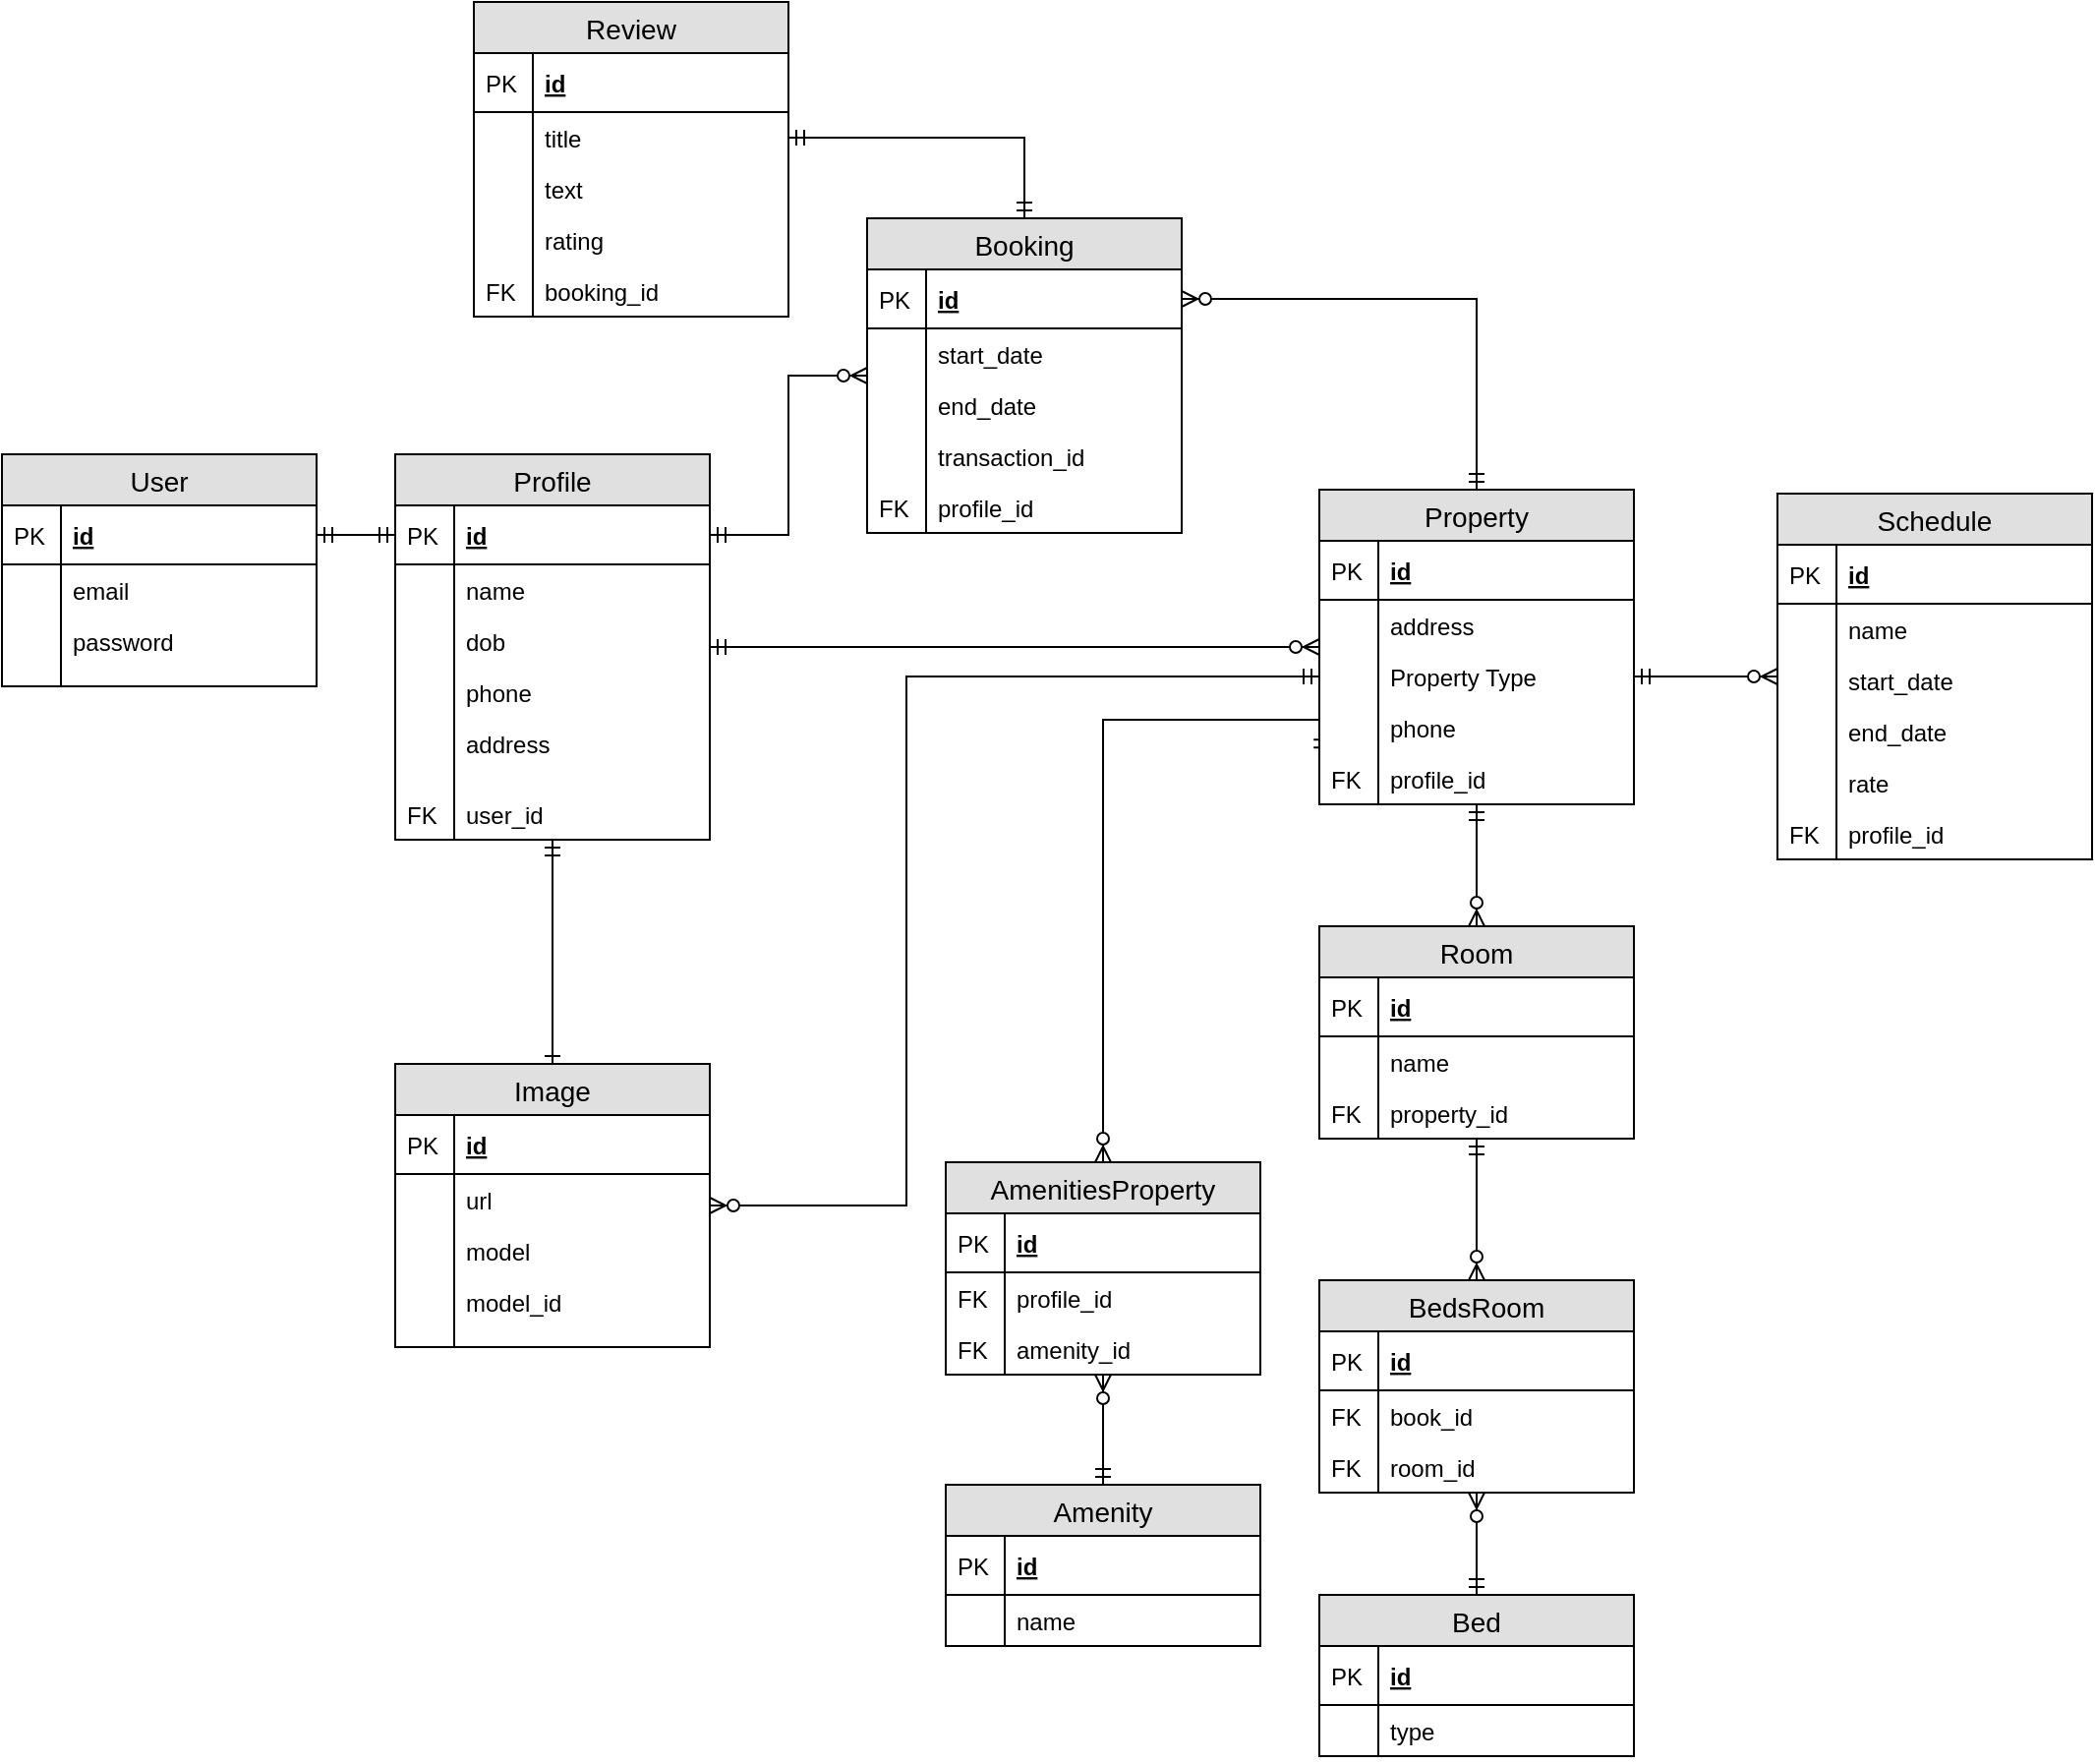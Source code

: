 <mxfile version="12.6.5" type="github">
  <diagram id="C5RBs43oDa-KdzZeNtuy" name="Page-1">
    <mxGraphModel dx="801" dy="483" grid="1" gridSize="10" guides="1" tooltips="1" connect="1" arrows="1" fold="1" page="1" pageScale="1" pageWidth="827" pageHeight="1169" math="0" shadow="0">
      <root>
        <mxCell id="WIyWlLk6GJQsqaUBKTNV-0"/>
        <mxCell id="WIyWlLk6GJQsqaUBKTNV-1" parent="WIyWlLk6GJQsqaUBKTNV-0"/>
        <mxCell id="jiIdjgE5yJWBijh_GqS3-66" style="edgeStyle=orthogonalEdgeStyle;rounded=0;orthogonalLoop=1;jettySize=auto;html=1;entryX=0;entryY=0.5;entryDx=0;entryDy=0;exitX=1;exitY=0.5;exitDx=0;exitDy=0;endArrow=ERmandOne;endFill=0;startArrow=ERmandOne;startFill=0;" parent="WIyWlLk6GJQsqaUBKTNV-1" source="jiIdjgE5yJWBijh_GqS3-6" target="jiIdjgE5yJWBijh_GqS3-17" edge="1">
          <mxGeometry relative="1" as="geometry">
            <mxPoint x="390" y="320" as="targetPoint"/>
          </mxGeometry>
        </mxCell>
        <mxCell id="jiIdjgE5yJWBijh_GqS3-5" value="User" style="swimlane;fontStyle=0;childLayout=stackLayout;horizontal=1;startSize=26;fillColor=#e0e0e0;horizontalStack=0;resizeParent=1;resizeParentMax=0;resizeLast=0;collapsible=1;marginBottom=0;swimlaneFillColor=#ffffff;align=center;fontSize=14;" parent="WIyWlLk6GJQsqaUBKTNV-1" vertex="1">
          <mxGeometry x="150" y="250" width="160" height="118" as="geometry"/>
        </mxCell>
        <mxCell id="jiIdjgE5yJWBijh_GqS3-6" value="id" style="shape=partialRectangle;top=0;left=0;right=0;bottom=1;align=left;verticalAlign=middle;fillColor=none;spacingLeft=34;spacingRight=4;overflow=hidden;rotatable=0;points=[[0,0.5],[1,0.5]];portConstraint=eastwest;dropTarget=0;fontStyle=5;fontSize=12;" parent="jiIdjgE5yJWBijh_GqS3-5" vertex="1">
          <mxGeometry y="26" width="160" height="30" as="geometry"/>
        </mxCell>
        <mxCell id="jiIdjgE5yJWBijh_GqS3-7" value="PK" style="shape=partialRectangle;top=0;left=0;bottom=0;fillColor=none;align=left;verticalAlign=middle;spacingLeft=4;spacingRight=4;overflow=hidden;rotatable=0;points=[];portConstraint=eastwest;part=1;fontSize=12;" parent="jiIdjgE5yJWBijh_GqS3-6" vertex="1" connectable="0">
          <mxGeometry width="30" height="30" as="geometry"/>
        </mxCell>
        <mxCell id="jiIdjgE5yJWBijh_GqS3-8" value="email" style="shape=partialRectangle;top=0;left=0;right=0;bottom=0;align=left;verticalAlign=top;fillColor=none;spacingLeft=34;spacingRight=4;overflow=hidden;rotatable=0;points=[[0,0.5],[1,0.5]];portConstraint=eastwest;dropTarget=0;fontSize=12;" parent="jiIdjgE5yJWBijh_GqS3-5" vertex="1">
          <mxGeometry y="56" width="160" height="26" as="geometry"/>
        </mxCell>
        <mxCell id="jiIdjgE5yJWBijh_GqS3-9" value="" style="shape=partialRectangle;top=0;left=0;bottom=0;fillColor=none;align=left;verticalAlign=top;spacingLeft=4;spacingRight=4;overflow=hidden;rotatable=0;points=[];portConstraint=eastwest;part=1;fontSize=12;" parent="jiIdjgE5yJWBijh_GqS3-8" vertex="1" connectable="0">
          <mxGeometry width="30" height="26" as="geometry"/>
        </mxCell>
        <mxCell id="jiIdjgE5yJWBijh_GqS3-10" value="password" style="shape=partialRectangle;top=0;left=0;right=0;bottom=0;align=left;verticalAlign=top;fillColor=none;spacingLeft=34;spacingRight=4;overflow=hidden;rotatable=0;points=[[0,0.5],[1,0.5]];portConstraint=eastwest;dropTarget=0;fontSize=12;" parent="jiIdjgE5yJWBijh_GqS3-5" vertex="1">
          <mxGeometry y="82" width="160" height="26" as="geometry"/>
        </mxCell>
        <mxCell id="jiIdjgE5yJWBijh_GqS3-11" value="" style="shape=partialRectangle;top=0;left=0;bottom=0;fillColor=none;align=left;verticalAlign=top;spacingLeft=4;spacingRight=4;overflow=hidden;rotatable=0;points=[];portConstraint=eastwest;part=1;fontSize=12;" parent="jiIdjgE5yJWBijh_GqS3-10" vertex="1" connectable="0">
          <mxGeometry width="30" height="26" as="geometry"/>
        </mxCell>
        <mxCell id="jiIdjgE5yJWBijh_GqS3-14" value="" style="shape=partialRectangle;top=0;left=0;right=0;bottom=0;align=left;verticalAlign=top;fillColor=none;spacingLeft=34;spacingRight=4;overflow=hidden;rotatable=0;points=[[0,0.5],[1,0.5]];portConstraint=eastwest;dropTarget=0;fontSize=12;" parent="jiIdjgE5yJWBijh_GqS3-5" vertex="1">
          <mxGeometry y="108" width="160" height="10" as="geometry"/>
        </mxCell>
        <mxCell id="jiIdjgE5yJWBijh_GqS3-15" value="" style="shape=partialRectangle;top=0;left=0;bottom=0;fillColor=none;align=left;verticalAlign=top;spacingLeft=4;spacingRight=4;overflow=hidden;rotatable=0;points=[];portConstraint=eastwest;part=1;fontSize=12;" parent="jiIdjgE5yJWBijh_GqS3-14" vertex="1" connectable="0">
          <mxGeometry width="30" height="10" as="geometry"/>
        </mxCell>
        <mxCell id="e-rCDU7-2tgsD-Hm22mC-21" value="" style="edgeStyle=orthogonalEdgeStyle;rounded=0;orthogonalLoop=1;jettySize=auto;html=1;startArrow=ERmandOne;startFill=0;endArrow=ERzeroToMany;endFill=1;" edge="1" parent="WIyWlLk6GJQsqaUBKTNV-1" source="jiIdjgE5yJWBijh_GqS3-16" target="e-rCDU7-2tgsD-Hm22mC-4">
          <mxGeometry relative="1" as="geometry"/>
        </mxCell>
        <mxCell id="e-rCDU7-2tgsD-Hm22mC-130" style="edgeStyle=orthogonalEdgeStyle;rounded=0;orthogonalLoop=1;jettySize=auto;html=1;entryX=0.5;entryY=0;entryDx=0;entryDy=0;startArrow=ERmandOne;startFill=0;endArrow=ERone;endFill=0;" edge="1" parent="WIyWlLk6GJQsqaUBKTNV-1" source="jiIdjgE5yJWBijh_GqS3-16" target="e-rCDU7-2tgsD-Hm22mC-116">
          <mxGeometry relative="1" as="geometry"/>
        </mxCell>
        <mxCell id="jiIdjgE5yJWBijh_GqS3-16" value="Profile" style="swimlane;fontStyle=0;childLayout=stackLayout;horizontal=1;startSize=26;fillColor=#e0e0e0;horizontalStack=0;resizeParent=1;resizeParentMax=0;resizeLast=0;collapsible=1;marginBottom=0;swimlaneFillColor=#ffffff;align=center;fontSize=14;" parent="WIyWlLk6GJQsqaUBKTNV-1" vertex="1">
          <mxGeometry x="350" y="250" width="160" height="196" as="geometry"/>
        </mxCell>
        <mxCell id="jiIdjgE5yJWBijh_GqS3-17" value="id" style="shape=partialRectangle;top=0;left=0;right=0;bottom=1;align=left;verticalAlign=middle;fillColor=none;spacingLeft=34;spacingRight=4;overflow=hidden;rotatable=0;points=[[0,0.5],[1,0.5]];portConstraint=eastwest;dropTarget=0;fontStyle=5;fontSize=12;" parent="jiIdjgE5yJWBijh_GqS3-16" vertex="1">
          <mxGeometry y="26" width="160" height="30" as="geometry"/>
        </mxCell>
        <mxCell id="jiIdjgE5yJWBijh_GqS3-18" value="PK" style="shape=partialRectangle;top=0;left=0;bottom=0;fillColor=none;align=left;verticalAlign=middle;spacingLeft=4;spacingRight=4;overflow=hidden;rotatable=0;points=[];portConstraint=eastwest;part=1;fontSize=12;" parent="jiIdjgE5yJWBijh_GqS3-17" vertex="1" connectable="0">
          <mxGeometry width="30" height="30" as="geometry"/>
        </mxCell>
        <mxCell id="jiIdjgE5yJWBijh_GqS3-19" value="name" style="shape=partialRectangle;top=0;left=0;right=0;bottom=0;align=left;verticalAlign=top;fillColor=none;spacingLeft=34;spacingRight=4;overflow=hidden;rotatable=0;points=[[0,0.5],[1,0.5]];portConstraint=eastwest;dropTarget=0;fontSize=12;" parent="jiIdjgE5yJWBijh_GqS3-16" vertex="1">
          <mxGeometry y="56" width="160" height="26" as="geometry"/>
        </mxCell>
        <mxCell id="jiIdjgE5yJWBijh_GqS3-20" value="" style="shape=partialRectangle;top=0;left=0;bottom=0;fillColor=none;align=left;verticalAlign=top;spacingLeft=4;spacingRight=4;overflow=hidden;rotatable=0;points=[];portConstraint=eastwest;part=1;fontSize=12;" parent="jiIdjgE5yJWBijh_GqS3-19" vertex="1" connectable="0">
          <mxGeometry width="30" height="26" as="geometry"/>
        </mxCell>
        <mxCell id="jiIdjgE5yJWBijh_GqS3-21" value="dob" style="shape=partialRectangle;top=0;left=0;right=0;bottom=0;align=left;verticalAlign=top;fillColor=none;spacingLeft=34;spacingRight=4;overflow=hidden;rotatable=0;points=[[0,0.5],[1,0.5]];portConstraint=eastwest;dropTarget=0;fontSize=12;" parent="jiIdjgE5yJWBijh_GqS3-16" vertex="1">
          <mxGeometry y="82" width="160" height="26" as="geometry"/>
        </mxCell>
        <mxCell id="jiIdjgE5yJWBijh_GqS3-22" value="" style="shape=partialRectangle;top=0;left=0;bottom=0;fillColor=none;align=left;verticalAlign=top;spacingLeft=4;spacingRight=4;overflow=hidden;rotatable=0;points=[];portConstraint=eastwest;part=1;fontSize=12;" parent="jiIdjgE5yJWBijh_GqS3-21" vertex="1" connectable="0">
          <mxGeometry width="30" height="26" as="geometry"/>
        </mxCell>
        <mxCell id="jiIdjgE5yJWBijh_GqS3-23" value="phone" style="shape=partialRectangle;top=0;left=0;right=0;bottom=0;align=left;verticalAlign=top;fillColor=none;spacingLeft=34;spacingRight=4;overflow=hidden;rotatable=0;points=[[0,0.5],[1,0.5]];portConstraint=eastwest;dropTarget=0;fontSize=12;" parent="jiIdjgE5yJWBijh_GqS3-16" vertex="1">
          <mxGeometry y="108" width="160" height="26" as="geometry"/>
        </mxCell>
        <mxCell id="jiIdjgE5yJWBijh_GqS3-24" value="" style="shape=partialRectangle;top=0;left=0;bottom=0;fillColor=none;align=left;verticalAlign=top;spacingLeft=4;spacingRight=4;overflow=hidden;rotatable=0;points=[];portConstraint=eastwest;part=1;fontSize=12;" parent="jiIdjgE5yJWBijh_GqS3-23" vertex="1" connectable="0">
          <mxGeometry width="30" height="26" as="geometry"/>
        </mxCell>
        <mxCell id="jiIdjgE5yJWBijh_GqS3-38" value="address" style="shape=partialRectangle;top=0;left=0;right=0;bottom=0;align=left;verticalAlign=top;fillColor=none;spacingLeft=34;spacingRight=4;overflow=hidden;rotatable=0;points=[[0,0.5],[1,0.5]];portConstraint=eastwest;dropTarget=0;fontSize=12;" parent="jiIdjgE5yJWBijh_GqS3-16" vertex="1">
          <mxGeometry y="134" width="160" height="26" as="geometry"/>
        </mxCell>
        <mxCell id="jiIdjgE5yJWBijh_GqS3-39" value="" style="shape=partialRectangle;top=0;left=0;bottom=0;fillColor=none;align=left;verticalAlign=top;spacingLeft=4;spacingRight=4;overflow=hidden;rotatable=0;points=[];portConstraint=eastwest;part=1;fontSize=12;" parent="jiIdjgE5yJWBijh_GqS3-38" vertex="1" connectable="0">
          <mxGeometry width="30" height="26" as="geometry"/>
        </mxCell>
        <mxCell id="jiIdjgE5yJWBijh_GqS3-25" value="" style="shape=partialRectangle;top=0;left=0;right=0;bottom=0;align=left;verticalAlign=top;fillColor=none;spacingLeft=34;spacingRight=4;overflow=hidden;rotatable=0;points=[[0,0.5],[1,0.5]];portConstraint=eastwest;dropTarget=0;fontSize=12;" parent="jiIdjgE5yJWBijh_GqS3-16" vertex="1">
          <mxGeometry y="160" width="160" height="10" as="geometry"/>
        </mxCell>
        <mxCell id="jiIdjgE5yJWBijh_GqS3-26" value="" style="shape=partialRectangle;top=0;left=0;bottom=0;fillColor=none;align=left;verticalAlign=top;spacingLeft=4;spacingRight=4;overflow=hidden;rotatable=0;points=[];portConstraint=eastwest;part=1;fontSize=12;" parent="jiIdjgE5yJWBijh_GqS3-25" vertex="1" connectable="0">
          <mxGeometry width="30" height="10" as="geometry"/>
        </mxCell>
        <mxCell id="e-rCDU7-2tgsD-Hm22mC-0" value="user_id" style="shape=partialRectangle;top=0;left=0;right=0;bottom=0;align=left;verticalAlign=top;fillColor=none;spacingLeft=34;spacingRight=4;overflow=hidden;rotatable=0;points=[[0,0.5],[1,0.5]];portConstraint=eastwest;dropTarget=0;fontSize=12;" vertex="1" parent="jiIdjgE5yJWBijh_GqS3-16">
          <mxGeometry y="170" width="160" height="26" as="geometry"/>
        </mxCell>
        <mxCell id="e-rCDU7-2tgsD-Hm22mC-1" value="FK" style="shape=partialRectangle;top=0;left=0;bottom=0;fillColor=none;align=left;verticalAlign=top;spacingLeft=4;spacingRight=4;overflow=hidden;rotatable=0;points=[];portConstraint=eastwest;part=1;fontSize=12;" vertex="1" connectable="0" parent="e-rCDU7-2tgsD-Hm22mC-0">
          <mxGeometry width="30" height="26" as="geometry"/>
        </mxCell>
        <mxCell id="e-rCDU7-2tgsD-Hm22mC-87" style="edgeStyle=orthogonalEdgeStyle;rounded=0;orthogonalLoop=1;jettySize=auto;html=1;entryX=1;entryY=0.5;entryDx=0;entryDy=0;startArrow=ERzeroToMany;startFill=1;endArrow=ERmandOne;endFill=0;" edge="1" parent="WIyWlLk6GJQsqaUBKTNV-1" source="e-rCDU7-2tgsD-Hm22mC-70" target="e-rCDU7-2tgsD-Hm22mC-9">
          <mxGeometry relative="1" as="geometry"/>
        </mxCell>
        <mxCell id="e-rCDU7-2tgsD-Hm22mC-70" value="Schedule" style="swimlane;fontStyle=0;childLayout=stackLayout;horizontal=1;startSize=26;fillColor=#e0e0e0;horizontalStack=0;resizeParent=1;resizeParentMax=0;resizeLast=0;collapsible=1;marginBottom=0;swimlaneFillColor=#ffffff;align=center;fontSize=14;" vertex="1" parent="WIyWlLk6GJQsqaUBKTNV-1">
          <mxGeometry x="1053" y="270" width="160" height="186" as="geometry"/>
        </mxCell>
        <mxCell id="e-rCDU7-2tgsD-Hm22mC-71" value="id" style="shape=partialRectangle;top=0;left=0;right=0;bottom=1;align=left;verticalAlign=middle;fillColor=none;spacingLeft=34;spacingRight=4;overflow=hidden;rotatable=0;points=[[0,0.5],[1,0.5]];portConstraint=eastwest;dropTarget=0;fontStyle=5;fontSize=12;" vertex="1" parent="e-rCDU7-2tgsD-Hm22mC-70">
          <mxGeometry y="26" width="160" height="30" as="geometry"/>
        </mxCell>
        <mxCell id="e-rCDU7-2tgsD-Hm22mC-72" value="PK" style="shape=partialRectangle;top=0;left=0;bottom=0;fillColor=none;align=left;verticalAlign=middle;spacingLeft=4;spacingRight=4;overflow=hidden;rotatable=0;points=[];portConstraint=eastwest;part=1;fontSize=12;" vertex="1" connectable="0" parent="e-rCDU7-2tgsD-Hm22mC-71">
          <mxGeometry width="30" height="30" as="geometry"/>
        </mxCell>
        <mxCell id="e-rCDU7-2tgsD-Hm22mC-73" value="name" style="shape=partialRectangle;top=0;left=0;right=0;bottom=0;align=left;verticalAlign=top;fillColor=none;spacingLeft=34;spacingRight=4;overflow=hidden;rotatable=0;points=[[0,0.5],[1,0.5]];portConstraint=eastwest;dropTarget=0;fontSize=12;" vertex="1" parent="e-rCDU7-2tgsD-Hm22mC-70">
          <mxGeometry y="56" width="160" height="26" as="geometry"/>
        </mxCell>
        <mxCell id="e-rCDU7-2tgsD-Hm22mC-74" value="" style="shape=partialRectangle;top=0;left=0;bottom=0;fillColor=none;align=left;verticalAlign=top;spacingLeft=4;spacingRight=4;overflow=hidden;rotatable=0;points=[];portConstraint=eastwest;part=1;fontSize=12;" vertex="1" connectable="0" parent="e-rCDU7-2tgsD-Hm22mC-73">
          <mxGeometry width="30" height="26" as="geometry"/>
        </mxCell>
        <mxCell id="e-rCDU7-2tgsD-Hm22mC-75" value="start_date" style="shape=partialRectangle;top=0;left=0;right=0;bottom=0;align=left;verticalAlign=top;fillColor=none;spacingLeft=34;spacingRight=4;overflow=hidden;rotatable=0;points=[[0,0.5],[1,0.5]];portConstraint=eastwest;dropTarget=0;fontSize=12;" vertex="1" parent="e-rCDU7-2tgsD-Hm22mC-70">
          <mxGeometry y="82" width="160" height="26" as="geometry"/>
        </mxCell>
        <mxCell id="e-rCDU7-2tgsD-Hm22mC-76" value="" style="shape=partialRectangle;top=0;left=0;bottom=0;fillColor=none;align=left;verticalAlign=top;spacingLeft=4;spacingRight=4;overflow=hidden;rotatable=0;points=[];portConstraint=eastwest;part=1;fontSize=12;" vertex="1" connectable="0" parent="e-rCDU7-2tgsD-Hm22mC-75">
          <mxGeometry width="30" height="26" as="geometry"/>
        </mxCell>
        <mxCell id="e-rCDU7-2tgsD-Hm22mC-77" value="end_date" style="shape=partialRectangle;top=0;left=0;right=0;bottom=0;align=left;verticalAlign=top;fillColor=none;spacingLeft=34;spacingRight=4;overflow=hidden;rotatable=0;points=[[0,0.5],[1,0.5]];portConstraint=eastwest;dropTarget=0;fontSize=12;" vertex="1" parent="e-rCDU7-2tgsD-Hm22mC-70">
          <mxGeometry y="108" width="160" height="26" as="geometry"/>
        </mxCell>
        <mxCell id="e-rCDU7-2tgsD-Hm22mC-78" value="" style="shape=partialRectangle;top=0;left=0;bottom=0;fillColor=none;align=left;verticalAlign=top;spacingLeft=4;spacingRight=4;overflow=hidden;rotatable=0;points=[];portConstraint=eastwest;part=1;fontSize=12;" vertex="1" connectable="0" parent="e-rCDU7-2tgsD-Hm22mC-77">
          <mxGeometry width="30" height="26" as="geometry"/>
        </mxCell>
        <mxCell id="e-rCDU7-2tgsD-Hm22mC-79" value="rate" style="shape=partialRectangle;top=0;left=0;right=0;bottom=0;align=left;verticalAlign=top;fillColor=none;spacingLeft=34;spacingRight=4;overflow=hidden;rotatable=0;points=[[0,0.5],[1,0.5]];portConstraint=eastwest;dropTarget=0;fontSize=12;" vertex="1" parent="e-rCDU7-2tgsD-Hm22mC-70">
          <mxGeometry y="134" width="160" height="26" as="geometry"/>
        </mxCell>
        <mxCell id="e-rCDU7-2tgsD-Hm22mC-80" value="" style="shape=partialRectangle;top=0;left=0;bottom=0;fillColor=none;align=left;verticalAlign=top;spacingLeft=4;spacingRight=4;overflow=hidden;rotatable=0;points=[];portConstraint=eastwest;part=1;fontSize=12;" vertex="1" connectable="0" parent="e-rCDU7-2tgsD-Hm22mC-79">
          <mxGeometry width="30" height="26" as="geometry"/>
        </mxCell>
        <mxCell id="e-rCDU7-2tgsD-Hm22mC-83" value="profile_id" style="shape=partialRectangle;top=0;left=0;right=0;bottom=0;align=left;verticalAlign=top;fillColor=none;spacingLeft=34;spacingRight=4;overflow=hidden;rotatable=0;points=[[0,0.5],[1,0.5]];portConstraint=eastwest;dropTarget=0;fontSize=12;" vertex="1" parent="e-rCDU7-2tgsD-Hm22mC-70">
          <mxGeometry y="160" width="160" height="26" as="geometry"/>
        </mxCell>
        <mxCell id="e-rCDU7-2tgsD-Hm22mC-84" value="FK" style="shape=partialRectangle;top=0;left=0;bottom=0;fillColor=none;align=left;verticalAlign=top;spacingLeft=4;spacingRight=4;overflow=hidden;rotatable=0;points=[];portConstraint=eastwest;part=1;fontSize=12;" vertex="1" connectable="0" parent="e-rCDU7-2tgsD-Hm22mC-83">
          <mxGeometry width="30" height="26" as="geometry"/>
        </mxCell>
        <mxCell id="e-rCDU7-2tgsD-Hm22mC-65" value="" style="edgeStyle=orthogonalEdgeStyle;rounded=0;orthogonalLoop=1;jettySize=auto;html=1;startArrow=ERzeroToMany;startFill=1;endArrow=ERmandOne;endFill=0;" edge="1" parent="WIyWlLk6GJQsqaUBKTNV-1" source="e-rCDU7-2tgsD-Hm22mC-34" target="e-rCDU7-2tgsD-Hm22mC-50">
          <mxGeometry relative="1" as="geometry"/>
        </mxCell>
        <mxCell id="e-rCDU7-2tgsD-Hm22mC-86" style="edgeStyle=orthogonalEdgeStyle;rounded=0;orthogonalLoop=1;jettySize=auto;html=1;entryX=0.007;entryY=0.042;entryDx=0;entryDy=0;entryPerimeter=0;startArrow=ERzeroToMany;startFill=1;endArrow=ERmandOne;endFill=0;" edge="1" parent="WIyWlLk6GJQsqaUBKTNV-1" source="e-rCDU7-2tgsD-Hm22mC-34" target="e-rCDU7-2tgsD-Hm22mC-19">
          <mxGeometry relative="1" as="geometry">
            <Array as="points">
              <mxPoint x="710" y="385"/>
              <mxPoint x="821" y="385"/>
            </Array>
          </mxGeometry>
        </mxCell>
        <mxCell id="e-rCDU7-2tgsD-Hm22mC-34" value="AmenitiesProperty" style="swimlane;fontStyle=0;childLayout=stackLayout;horizontal=1;startSize=26;fillColor=#e0e0e0;horizontalStack=0;resizeParent=1;resizeParentMax=0;resizeLast=0;collapsible=1;marginBottom=0;swimlaneFillColor=#ffffff;align=center;fontSize=14;" vertex="1" parent="WIyWlLk6GJQsqaUBKTNV-1">
          <mxGeometry x="630" y="610" width="160" height="108" as="geometry"/>
        </mxCell>
        <mxCell id="e-rCDU7-2tgsD-Hm22mC-35" value="id" style="shape=partialRectangle;top=0;left=0;right=0;bottom=1;align=left;verticalAlign=middle;fillColor=none;spacingLeft=34;spacingRight=4;overflow=hidden;rotatable=0;points=[[0,0.5],[1,0.5]];portConstraint=eastwest;dropTarget=0;fontStyle=5;fontSize=12;" vertex="1" parent="e-rCDU7-2tgsD-Hm22mC-34">
          <mxGeometry y="26" width="160" height="30" as="geometry"/>
        </mxCell>
        <mxCell id="e-rCDU7-2tgsD-Hm22mC-36" value="PK" style="shape=partialRectangle;top=0;left=0;bottom=0;fillColor=none;align=left;verticalAlign=middle;spacingLeft=4;spacingRight=4;overflow=hidden;rotatable=0;points=[];portConstraint=eastwest;part=1;fontSize=12;" vertex="1" connectable="0" parent="e-rCDU7-2tgsD-Hm22mC-35">
          <mxGeometry width="30" height="30" as="geometry"/>
        </mxCell>
        <mxCell id="e-rCDU7-2tgsD-Hm22mC-47" value="profile_id" style="shape=partialRectangle;top=0;left=0;right=0;bottom=0;align=left;verticalAlign=top;fillColor=none;spacingLeft=34;spacingRight=4;overflow=hidden;rotatable=0;points=[[0,0.5],[1,0.5]];portConstraint=eastwest;dropTarget=0;fontSize=12;" vertex="1" parent="e-rCDU7-2tgsD-Hm22mC-34">
          <mxGeometry y="56" width="160" height="26" as="geometry"/>
        </mxCell>
        <mxCell id="e-rCDU7-2tgsD-Hm22mC-48" value="FK" style="shape=partialRectangle;top=0;left=0;bottom=0;fillColor=none;align=left;verticalAlign=top;spacingLeft=4;spacingRight=4;overflow=hidden;rotatable=0;points=[];portConstraint=eastwest;part=1;fontSize=12;" vertex="1" connectable="0" parent="e-rCDU7-2tgsD-Hm22mC-47">
          <mxGeometry width="30" height="26" as="geometry"/>
        </mxCell>
        <mxCell id="e-rCDU7-2tgsD-Hm22mC-66" value="amenity_id" style="shape=partialRectangle;top=0;left=0;right=0;bottom=0;align=left;verticalAlign=top;fillColor=none;spacingLeft=34;spacingRight=4;overflow=hidden;rotatable=0;points=[[0,0.5],[1,0.5]];portConstraint=eastwest;dropTarget=0;fontSize=12;" vertex="1" parent="e-rCDU7-2tgsD-Hm22mC-34">
          <mxGeometry y="82" width="160" height="26" as="geometry"/>
        </mxCell>
        <mxCell id="e-rCDU7-2tgsD-Hm22mC-67" value="FK" style="shape=partialRectangle;top=0;left=0;bottom=0;fillColor=none;align=left;verticalAlign=top;spacingLeft=4;spacingRight=4;overflow=hidden;rotatable=0;points=[];portConstraint=eastwest;part=1;fontSize=12;" vertex="1" connectable="0" parent="e-rCDU7-2tgsD-Hm22mC-66">
          <mxGeometry width="30" height="26" as="geometry"/>
        </mxCell>
        <mxCell id="e-rCDU7-2tgsD-Hm22mC-50" value="Amenity" style="swimlane;fontStyle=0;childLayout=stackLayout;horizontal=1;startSize=26;fillColor=#e0e0e0;horizontalStack=0;resizeParent=1;resizeParentMax=0;resizeLast=0;collapsible=1;marginBottom=0;swimlaneFillColor=#ffffff;align=center;fontSize=14;" vertex="1" parent="WIyWlLk6GJQsqaUBKTNV-1">
          <mxGeometry x="630" y="774" width="160" height="82" as="geometry"/>
        </mxCell>
        <mxCell id="e-rCDU7-2tgsD-Hm22mC-51" value="id" style="shape=partialRectangle;top=0;left=0;right=0;bottom=1;align=left;verticalAlign=middle;fillColor=none;spacingLeft=34;spacingRight=4;overflow=hidden;rotatable=0;points=[[0,0.5],[1,0.5]];portConstraint=eastwest;dropTarget=0;fontStyle=5;fontSize=12;" vertex="1" parent="e-rCDU7-2tgsD-Hm22mC-50">
          <mxGeometry y="26" width="160" height="30" as="geometry"/>
        </mxCell>
        <mxCell id="e-rCDU7-2tgsD-Hm22mC-52" value="PK" style="shape=partialRectangle;top=0;left=0;bottom=0;fillColor=none;align=left;verticalAlign=middle;spacingLeft=4;spacingRight=4;overflow=hidden;rotatable=0;points=[];portConstraint=eastwest;part=1;fontSize=12;" vertex="1" connectable="0" parent="e-rCDU7-2tgsD-Hm22mC-51">
          <mxGeometry width="30" height="30" as="geometry"/>
        </mxCell>
        <mxCell id="e-rCDU7-2tgsD-Hm22mC-53" value="name" style="shape=partialRectangle;top=0;left=0;right=0;bottom=0;align=left;verticalAlign=top;fillColor=none;spacingLeft=34;spacingRight=4;overflow=hidden;rotatable=0;points=[[0,0.5],[1,0.5]];portConstraint=eastwest;dropTarget=0;fontSize=12;" vertex="1" parent="e-rCDU7-2tgsD-Hm22mC-50">
          <mxGeometry y="56" width="160" height="26" as="geometry"/>
        </mxCell>
        <mxCell id="e-rCDU7-2tgsD-Hm22mC-54" value="" style="shape=partialRectangle;top=0;left=0;bottom=0;fillColor=none;align=left;verticalAlign=top;spacingLeft=4;spacingRight=4;overflow=hidden;rotatable=0;points=[];portConstraint=eastwest;part=1;fontSize=12;" vertex="1" connectable="0" parent="e-rCDU7-2tgsD-Hm22mC-53">
          <mxGeometry width="30" height="26" as="geometry"/>
        </mxCell>
        <mxCell id="e-rCDU7-2tgsD-Hm22mC-33" value="" style="edgeStyle=orthogonalEdgeStyle;rounded=0;orthogonalLoop=1;jettySize=auto;html=1;startArrow=ERmandOne;startFill=0;endArrow=ERzeroToMany;endFill=1;" edge="1" parent="WIyWlLk6GJQsqaUBKTNV-1" source="e-rCDU7-2tgsD-Hm22mC-4" target="e-rCDU7-2tgsD-Hm22mC-22">
          <mxGeometry relative="1" as="geometry"/>
        </mxCell>
        <mxCell id="e-rCDU7-2tgsD-Hm22mC-4" value="Property" style="swimlane;fontStyle=0;childLayout=stackLayout;horizontal=1;startSize=26;fillColor=#e0e0e0;horizontalStack=0;resizeParent=1;resizeParentMax=0;resizeLast=0;collapsible=1;marginBottom=0;swimlaneFillColor=#ffffff;align=center;fontSize=14;" vertex="1" parent="WIyWlLk6GJQsqaUBKTNV-1">
          <mxGeometry x="820" y="268" width="160" height="160" as="geometry"/>
        </mxCell>
        <mxCell id="e-rCDU7-2tgsD-Hm22mC-5" value="id" style="shape=partialRectangle;top=0;left=0;right=0;bottom=1;align=left;verticalAlign=middle;fillColor=none;spacingLeft=34;spacingRight=4;overflow=hidden;rotatable=0;points=[[0,0.5],[1,0.5]];portConstraint=eastwest;dropTarget=0;fontStyle=5;fontSize=12;" vertex="1" parent="e-rCDU7-2tgsD-Hm22mC-4">
          <mxGeometry y="26" width="160" height="30" as="geometry"/>
        </mxCell>
        <mxCell id="e-rCDU7-2tgsD-Hm22mC-6" value="PK" style="shape=partialRectangle;top=0;left=0;bottom=0;fillColor=none;align=left;verticalAlign=middle;spacingLeft=4;spacingRight=4;overflow=hidden;rotatable=0;points=[];portConstraint=eastwest;part=1;fontSize=12;" vertex="1" connectable="0" parent="e-rCDU7-2tgsD-Hm22mC-5">
          <mxGeometry width="30" height="30" as="geometry"/>
        </mxCell>
        <mxCell id="e-rCDU7-2tgsD-Hm22mC-7" value="address" style="shape=partialRectangle;top=0;left=0;right=0;bottom=0;align=left;verticalAlign=top;fillColor=none;spacingLeft=34;spacingRight=4;overflow=hidden;rotatable=0;points=[[0,0.5],[1,0.5]];portConstraint=eastwest;dropTarget=0;fontSize=12;" vertex="1" parent="e-rCDU7-2tgsD-Hm22mC-4">
          <mxGeometry y="56" width="160" height="26" as="geometry"/>
        </mxCell>
        <mxCell id="e-rCDU7-2tgsD-Hm22mC-8" value="" style="shape=partialRectangle;top=0;left=0;bottom=0;fillColor=none;align=left;verticalAlign=top;spacingLeft=4;spacingRight=4;overflow=hidden;rotatable=0;points=[];portConstraint=eastwest;part=1;fontSize=12;" vertex="1" connectable="0" parent="e-rCDU7-2tgsD-Hm22mC-7">
          <mxGeometry width="30" height="26" as="geometry"/>
        </mxCell>
        <mxCell id="e-rCDU7-2tgsD-Hm22mC-9" value="Property Type" style="shape=partialRectangle;top=0;left=0;right=0;bottom=0;align=left;verticalAlign=top;fillColor=none;spacingLeft=34;spacingRight=4;overflow=hidden;rotatable=0;points=[[0,0.5],[1,0.5]];portConstraint=eastwest;dropTarget=0;fontSize=12;" vertex="1" parent="e-rCDU7-2tgsD-Hm22mC-4">
          <mxGeometry y="82" width="160" height="26" as="geometry"/>
        </mxCell>
        <mxCell id="e-rCDU7-2tgsD-Hm22mC-10" value="" style="shape=partialRectangle;top=0;left=0;bottom=0;fillColor=none;align=left;verticalAlign=top;spacingLeft=4;spacingRight=4;overflow=hidden;rotatable=0;points=[];portConstraint=eastwest;part=1;fontSize=12;" vertex="1" connectable="0" parent="e-rCDU7-2tgsD-Hm22mC-9">
          <mxGeometry width="30" height="26" as="geometry"/>
        </mxCell>
        <mxCell id="e-rCDU7-2tgsD-Hm22mC-11" value="phone" style="shape=partialRectangle;top=0;left=0;right=0;bottom=0;align=left;verticalAlign=top;fillColor=none;spacingLeft=34;spacingRight=4;overflow=hidden;rotatable=0;points=[[0,0.5],[1,0.5]];portConstraint=eastwest;dropTarget=0;fontSize=12;" vertex="1" parent="e-rCDU7-2tgsD-Hm22mC-4">
          <mxGeometry y="108" width="160" height="26" as="geometry"/>
        </mxCell>
        <mxCell id="e-rCDU7-2tgsD-Hm22mC-12" value="" style="shape=partialRectangle;top=0;left=0;bottom=0;fillColor=none;align=left;verticalAlign=top;spacingLeft=4;spacingRight=4;overflow=hidden;rotatable=0;points=[];portConstraint=eastwest;part=1;fontSize=12;" vertex="1" connectable="0" parent="e-rCDU7-2tgsD-Hm22mC-11">
          <mxGeometry width="30" height="26" as="geometry"/>
        </mxCell>
        <mxCell id="e-rCDU7-2tgsD-Hm22mC-19" value="profile_id" style="shape=partialRectangle;top=0;left=0;right=0;bottom=0;align=left;verticalAlign=top;fillColor=none;spacingLeft=34;spacingRight=4;overflow=hidden;rotatable=0;points=[[0,0.5],[1,0.5]];portConstraint=eastwest;dropTarget=0;fontSize=12;" vertex="1" parent="e-rCDU7-2tgsD-Hm22mC-4">
          <mxGeometry y="134" width="160" height="26" as="geometry"/>
        </mxCell>
        <mxCell id="e-rCDU7-2tgsD-Hm22mC-20" value="FK" style="shape=partialRectangle;top=0;left=0;bottom=0;fillColor=none;align=left;verticalAlign=top;spacingLeft=4;spacingRight=4;overflow=hidden;rotatable=0;points=[];portConstraint=eastwest;part=1;fontSize=12;" vertex="1" connectable="0" parent="e-rCDU7-2tgsD-Hm22mC-19">
          <mxGeometry width="30" height="26" as="geometry"/>
        </mxCell>
        <mxCell id="e-rCDU7-2tgsD-Hm22mC-143" style="edgeStyle=orthogonalEdgeStyle;rounded=0;orthogonalLoop=1;jettySize=auto;html=1;entryX=0.5;entryY=0;entryDx=0;entryDy=0;startArrow=ERmandOne;startFill=0;endArrow=ERzeroToMany;endFill=1;" edge="1" parent="WIyWlLk6GJQsqaUBKTNV-1" source="e-rCDU7-2tgsD-Hm22mC-22" target="e-rCDU7-2tgsD-Hm22mC-131">
          <mxGeometry relative="1" as="geometry"/>
        </mxCell>
        <mxCell id="e-rCDU7-2tgsD-Hm22mC-22" value="Room" style="swimlane;fontStyle=0;childLayout=stackLayout;horizontal=1;startSize=26;fillColor=#e0e0e0;horizontalStack=0;resizeParent=1;resizeParentMax=0;resizeLast=0;collapsible=1;marginBottom=0;swimlaneFillColor=#ffffff;align=center;fontSize=14;" vertex="1" parent="WIyWlLk6GJQsqaUBKTNV-1">
          <mxGeometry x="820" y="490" width="160" height="108" as="geometry"/>
        </mxCell>
        <mxCell id="e-rCDU7-2tgsD-Hm22mC-23" value="id" style="shape=partialRectangle;top=0;left=0;right=0;bottom=1;align=left;verticalAlign=middle;fillColor=none;spacingLeft=34;spacingRight=4;overflow=hidden;rotatable=0;points=[[0,0.5],[1,0.5]];portConstraint=eastwest;dropTarget=0;fontStyle=5;fontSize=12;" vertex="1" parent="e-rCDU7-2tgsD-Hm22mC-22">
          <mxGeometry y="26" width="160" height="30" as="geometry"/>
        </mxCell>
        <mxCell id="e-rCDU7-2tgsD-Hm22mC-24" value="PK" style="shape=partialRectangle;top=0;left=0;bottom=0;fillColor=none;align=left;verticalAlign=middle;spacingLeft=4;spacingRight=4;overflow=hidden;rotatable=0;points=[];portConstraint=eastwest;part=1;fontSize=12;" vertex="1" connectable="0" parent="e-rCDU7-2tgsD-Hm22mC-23">
          <mxGeometry width="30" height="30" as="geometry"/>
        </mxCell>
        <mxCell id="e-rCDU7-2tgsD-Hm22mC-25" value="name" style="shape=partialRectangle;top=0;left=0;right=0;bottom=0;align=left;verticalAlign=top;fillColor=none;spacingLeft=34;spacingRight=4;overflow=hidden;rotatable=0;points=[[0,0.5],[1,0.5]];portConstraint=eastwest;dropTarget=0;fontSize=12;" vertex="1" parent="e-rCDU7-2tgsD-Hm22mC-22">
          <mxGeometry y="56" width="160" height="26" as="geometry"/>
        </mxCell>
        <mxCell id="e-rCDU7-2tgsD-Hm22mC-26" value="" style="shape=partialRectangle;top=0;left=0;bottom=0;fillColor=none;align=left;verticalAlign=top;spacingLeft=4;spacingRight=4;overflow=hidden;rotatable=0;points=[];portConstraint=eastwest;part=1;fontSize=12;" vertex="1" connectable="0" parent="e-rCDU7-2tgsD-Hm22mC-25">
          <mxGeometry width="30" height="26" as="geometry"/>
        </mxCell>
        <mxCell id="e-rCDU7-2tgsD-Hm22mC-31" value="property_id" style="shape=partialRectangle;top=0;left=0;right=0;bottom=0;align=left;verticalAlign=top;fillColor=none;spacingLeft=34;spacingRight=4;overflow=hidden;rotatable=0;points=[[0,0.5],[1,0.5]];portConstraint=eastwest;dropTarget=0;fontSize=12;" vertex="1" parent="e-rCDU7-2tgsD-Hm22mC-22">
          <mxGeometry y="82" width="160" height="26" as="geometry"/>
        </mxCell>
        <mxCell id="e-rCDU7-2tgsD-Hm22mC-32" value="FK" style="shape=partialRectangle;top=0;left=0;bottom=0;fillColor=none;align=left;verticalAlign=top;spacingLeft=4;spacingRight=4;overflow=hidden;rotatable=0;points=[];portConstraint=eastwest;part=1;fontSize=12;" vertex="1" connectable="0" parent="e-rCDU7-2tgsD-Hm22mC-31">
          <mxGeometry width="30" height="26" as="geometry"/>
        </mxCell>
        <mxCell id="e-rCDU7-2tgsD-Hm22mC-88" value="Booking" style="swimlane;fontStyle=0;childLayout=stackLayout;horizontal=1;startSize=26;fillColor=#e0e0e0;horizontalStack=0;resizeParent=1;resizeParentMax=0;resizeLast=0;collapsible=1;marginBottom=0;swimlaneFillColor=#ffffff;align=center;fontSize=14;" vertex="1" parent="WIyWlLk6GJQsqaUBKTNV-1">
          <mxGeometry x="590" y="130" width="160" height="160" as="geometry"/>
        </mxCell>
        <mxCell id="e-rCDU7-2tgsD-Hm22mC-89" value="id" style="shape=partialRectangle;top=0;left=0;right=0;bottom=1;align=left;verticalAlign=middle;fillColor=none;spacingLeft=34;spacingRight=4;overflow=hidden;rotatable=0;points=[[0,0.5],[1,0.5]];portConstraint=eastwest;dropTarget=0;fontStyle=5;fontSize=12;" vertex="1" parent="e-rCDU7-2tgsD-Hm22mC-88">
          <mxGeometry y="26" width="160" height="30" as="geometry"/>
        </mxCell>
        <mxCell id="e-rCDU7-2tgsD-Hm22mC-90" value="PK" style="shape=partialRectangle;top=0;left=0;bottom=0;fillColor=none;align=left;verticalAlign=middle;spacingLeft=4;spacingRight=4;overflow=hidden;rotatable=0;points=[];portConstraint=eastwest;part=1;fontSize=12;" vertex="1" connectable="0" parent="e-rCDU7-2tgsD-Hm22mC-89">
          <mxGeometry width="30" height="30" as="geometry"/>
        </mxCell>
        <mxCell id="e-rCDU7-2tgsD-Hm22mC-93" value="start_date" style="shape=partialRectangle;top=0;left=0;right=0;bottom=0;align=left;verticalAlign=top;fillColor=none;spacingLeft=34;spacingRight=4;overflow=hidden;rotatable=0;points=[[0,0.5],[1,0.5]];portConstraint=eastwest;dropTarget=0;fontSize=12;" vertex="1" parent="e-rCDU7-2tgsD-Hm22mC-88">
          <mxGeometry y="56" width="160" height="26" as="geometry"/>
        </mxCell>
        <mxCell id="e-rCDU7-2tgsD-Hm22mC-94" value="" style="shape=partialRectangle;top=0;left=0;bottom=0;fillColor=none;align=left;verticalAlign=top;spacingLeft=4;spacingRight=4;overflow=hidden;rotatable=0;points=[];portConstraint=eastwest;part=1;fontSize=12;" vertex="1" connectable="0" parent="e-rCDU7-2tgsD-Hm22mC-93">
          <mxGeometry width="30" height="26" as="geometry"/>
        </mxCell>
        <mxCell id="e-rCDU7-2tgsD-Hm22mC-95" value="end_date" style="shape=partialRectangle;top=0;left=0;right=0;bottom=0;align=left;verticalAlign=top;fillColor=none;spacingLeft=34;spacingRight=4;overflow=hidden;rotatable=0;points=[[0,0.5],[1,0.5]];portConstraint=eastwest;dropTarget=0;fontSize=12;" vertex="1" parent="e-rCDU7-2tgsD-Hm22mC-88">
          <mxGeometry y="82" width="160" height="26" as="geometry"/>
        </mxCell>
        <mxCell id="e-rCDU7-2tgsD-Hm22mC-96" value="" style="shape=partialRectangle;top=0;left=0;bottom=0;fillColor=none;align=left;verticalAlign=top;spacingLeft=4;spacingRight=4;overflow=hidden;rotatable=0;points=[];portConstraint=eastwest;part=1;fontSize=12;" vertex="1" connectable="0" parent="e-rCDU7-2tgsD-Hm22mC-95">
          <mxGeometry width="30" height="26" as="geometry"/>
        </mxCell>
        <mxCell id="e-rCDU7-2tgsD-Hm22mC-99" value="transaction_id" style="shape=partialRectangle;top=0;left=0;right=0;bottom=0;align=left;verticalAlign=top;fillColor=none;spacingLeft=34;spacingRight=4;overflow=hidden;rotatable=0;points=[[0,0.5],[1,0.5]];portConstraint=eastwest;dropTarget=0;fontSize=12;" vertex="1" parent="e-rCDU7-2tgsD-Hm22mC-88">
          <mxGeometry y="108" width="160" height="26" as="geometry"/>
        </mxCell>
        <mxCell id="e-rCDU7-2tgsD-Hm22mC-100" value="" style="shape=partialRectangle;top=0;left=0;bottom=0;fillColor=none;align=left;verticalAlign=top;spacingLeft=4;spacingRight=4;overflow=hidden;rotatable=0;points=[];portConstraint=eastwest;part=1;fontSize=12;" vertex="1" connectable="0" parent="e-rCDU7-2tgsD-Hm22mC-99">
          <mxGeometry width="30" height="26" as="geometry"/>
        </mxCell>
        <mxCell id="e-rCDU7-2tgsD-Hm22mC-160" value="profile_id" style="shape=partialRectangle;top=0;left=0;right=0;bottom=0;align=left;verticalAlign=top;fillColor=none;spacingLeft=34;spacingRight=4;overflow=hidden;rotatable=0;points=[[0,0.5],[1,0.5]];portConstraint=eastwest;dropTarget=0;fontSize=12;" vertex="1" parent="e-rCDU7-2tgsD-Hm22mC-88">
          <mxGeometry y="134" width="160" height="26" as="geometry"/>
        </mxCell>
        <mxCell id="e-rCDU7-2tgsD-Hm22mC-161" value="FK" style="shape=partialRectangle;top=0;left=0;bottom=0;fillColor=none;align=left;verticalAlign=top;spacingLeft=4;spacingRight=4;overflow=hidden;rotatable=0;points=[];portConstraint=eastwest;part=1;fontSize=12;" vertex="1" connectable="0" parent="e-rCDU7-2tgsD-Hm22mC-160">
          <mxGeometry width="30" height="26" as="geometry"/>
        </mxCell>
        <mxCell id="e-rCDU7-2tgsD-Hm22mC-103" style="edgeStyle=orthogonalEdgeStyle;rounded=0;orthogonalLoop=1;jettySize=auto;html=1;entryX=0.5;entryY=0;entryDx=0;entryDy=0;startArrow=ERzeroToMany;startFill=1;endArrow=ERmandOne;endFill=0;" edge="1" parent="WIyWlLk6GJQsqaUBKTNV-1" source="e-rCDU7-2tgsD-Hm22mC-89" target="e-rCDU7-2tgsD-Hm22mC-4">
          <mxGeometry relative="1" as="geometry"/>
        </mxCell>
        <mxCell id="e-rCDU7-2tgsD-Hm22mC-104" value="Review" style="swimlane;fontStyle=0;childLayout=stackLayout;horizontal=1;startSize=26;fillColor=#e0e0e0;horizontalStack=0;resizeParent=1;resizeParentMax=0;resizeLast=0;collapsible=1;marginBottom=0;swimlaneFillColor=#ffffff;align=center;fontSize=14;" vertex="1" parent="WIyWlLk6GJQsqaUBKTNV-1">
          <mxGeometry x="390" y="20" width="160" height="160" as="geometry"/>
        </mxCell>
        <mxCell id="e-rCDU7-2tgsD-Hm22mC-105" value="id" style="shape=partialRectangle;top=0;left=0;right=0;bottom=1;align=left;verticalAlign=middle;fillColor=none;spacingLeft=34;spacingRight=4;overflow=hidden;rotatable=0;points=[[0,0.5],[1,0.5]];portConstraint=eastwest;dropTarget=0;fontStyle=5;fontSize=12;" vertex="1" parent="e-rCDU7-2tgsD-Hm22mC-104">
          <mxGeometry y="26" width="160" height="30" as="geometry"/>
        </mxCell>
        <mxCell id="e-rCDU7-2tgsD-Hm22mC-106" value="PK" style="shape=partialRectangle;top=0;left=0;bottom=0;fillColor=none;align=left;verticalAlign=middle;spacingLeft=4;spacingRight=4;overflow=hidden;rotatable=0;points=[];portConstraint=eastwest;part=1;fontSize=12;" vertex="1" connectable="0" parent="e-rCDU7-2tgsD-Hm22mC-105">
          <mxGeometry width="30" height="30" as="geometry"/>
        </mxCell>
        <mxCell id="e-rCDU7-2tgsD-Hm22mC-107" value="title" style="shape=partialRectangle;top=0;left=0;right=0;bottom=0;align=left;verticalAlign=top;fillColor=none;spacingLeft=34;spacingRight=4;overflow=hidden;rotatable=0;points=[[0,0.5],[1,0.5]];portConstraint=eastwest;dropTarget=0;fontSize=12;" vertex="1" parent="e-rCDU7-2tgsD-Hm22mC-104">
          <mxGeometry y="56" width="160" height="26" as="geometry"/>
        </mxCell>
        <mxCell id="e-rCDU7-2tgsD-Hm22mC-108" value="" style="shape=partialRectangle;top=0;left=0;bottom=0;fillColor=none;align=left;verticalAlign=top;spacingLeft=4;spacingRight=4;overflow=hidden;rotatable=0;points=[];portConstraint=eastwest;part=1;fontSize=12;" vertex="1" connectable="0" parent="e-rCDU7-2tgsD-Hm22mC-107">
          <mxGeometry width="30" height="26" as="geometry"/>
        </mxCell>
        <mxCell id="e-rCDU7-2tgsD-Hm22mC-109" value="text" style="shape=partialRectangle;top=0;left=0;right=0;bottom=0;align=left;verticalAlign=top;fillColor=none;spacingLeft=34;spacingRight=4;overflow=hidden;rotatable=0;points=[[0,0.5],[1,0.5]];portConstraint=eastwest;dropTarget=0;fontSize=12;" vertex="1" parent="e-rCDU7-2tgsD-Hm22mC-104">
          <mxGeometry y="82" width="160" height="26" as="geometry"/>
        </mxCell>
        <mxCell id="e-rCDU7-2tgsD-Hm22mC-110" value="" style="shape=partialRectangle;top=0;left=0;bottom=0;fillColor=none;align=left;verticalAlign=top;spacingLeft=4;spacingRight=4;overflow=hidden;rotatable=0;points=[];portConstraint=eastwest;part=1;fontSize=12;" vertex="1" connectable="0" parent="e-rCDU7-2tgsD-Hm22mC-109">
          <mxGeometry width="30" height="26" as="geometry"/>
        </mxCell>
        <mxCell id="e-rCDU7-2tgsD-Hm22mC-111" value="rating" style="shape=partialRectangle;top=0;left=0;right=0;bottom=0;align=left;verticalAlign=top;fillColor=none;spacingLeft=34;spacingRight=4;overflow=hidden;rotatable=0;points=[[0,0.5],[1,0.5]];portConstraint=eastwest;dropTarget=0;fontSize=12;" vertex="1" parent="e-rCDU7-2tgsD-Hm22mC-104">
          <mxGeometry y="108" width="160" height="26" as="geometry"/>
        </mxCell>
        <mxCell id="e-rCDU7-2tgsD-Hm22mC-112" value="" style="shape=partialRectangle;top=0;left=0;bottom=0;fillColor=none;align=left;verticalAlign=top;spacingLeft=4;spacingRight=4;overflow=hidden;rotatable=0;points=[];portConstraint=eastwest;part=1;fontSize=12;" vertex="1" connectable="0" parent="e-rCDU7-2tgsD-Hm22mC-111">
          <mxGeometry width="30" height="26" as="geometry"/>
        </mxCell>
        <mxCell id="e-rCDU7-2tgsD-Hm22mC-113" value="booking_id" style="shape=partialRectangle;top=0;left=0;right=0;bottom=0;align=left;verticalAlign=top;fillColor=none;spacingLeft=34;spacingRight=4;overflow=hidden;rotatable=0;points=[[0,0.5],[1,0.5]];portConstraint=eastwest;dropTarget=0;fontSize=12;" vertex="1" parent="e-rCDU7-2tgsD-Hm22mC-104">
          <mxGeometry y="134" width="160" height="26" as="geometry"/>
        </mxCell>
        <mxCell id="e-rCDU7-2tgsD-Hm22mC-114" value="FK" style="shape=partialRectangle;top=0;left=0;bottom=0;fillColor=none;align=left;verticalAlign=top;spacingLeft=4;spacingRight=4;overflow=hidden;rotatable=0;points=[];portConstraint=eastwest;part=1;fontSize=12;" vertex="1" connectable="0" parent="e-rCDU7-2tgsD-Hm22mC-113">
          <mxGeometry width="30" height="26" as="geometry"/>
        </mxCell>
        <mxCell id="e-rCDU7-2tgsD-Hm22mC-115" style="edgeStyle=orthogonalEdgeStyle;rounded=0;orthogonalLoop=1;jettySize=auto;html=1;entryX=0.5;entryY=0;entryDx=0;entryDy=0;startArrow=ERmandOne;startFill=0;endArrow=ERmandOne;endFill=0;" edge="1" parent="WIyWlLk6GJQsqaUBKTNV-1" source="e-rCDU7-2tgsD-Hm22mC-107" target="e-rCDU7-2tgsD-Hm22mC-88">
          <mxGeometry relative="1" as="geometry"/>
        </mxCell>
        <mxCell id="e-rCDU7-2tgsD-Hm22mC-128" style="edgeStyle=orthogonalEdgeStyle;rounded=0;orthogonalLoop=1;jettySize=auto;html=1;startArrow=ERzeroToMany;startFill=1;endArrow=ERmandOne;endFill=0;" edge="1" parent="WIyWlLk6GJQsqaUBKTNV-1" source="e-rCDU7-2tgsD-Hm22mC-116" target="e-rCDU7-2tgsD-Hm22mC-9">
          <mxGeometry relative="1" as="geometry">
            <Array as="points">
              <mxPoint x="610" y="632"/>
              <mxPoint x="610" y="363"/>
            </Array>
          </mxGeometry>
        </mxCell>
        <mxCell id="e-rCDU7-2tgsD-Hm22mC-116" value="Image" style="swimlane;fontStyle=0;childLayout=stackLayout;horizontal=1;startSize=26;fillColor=#e0e0e0;horizontalStack=0;resizeParent=1;resizeParentMax=0;resizeLast=0;collapsible=1;marginBottom=0;swimlaneFillColor=#ffffff;align=center;fontSize=14;" vertex="1" parent="WIyWlLk6GJQsqaUBKTNV-1">
          <mxGeometry x="350" y="560" width="160" height="144" as="geometry"/>
        </mxCell>
        <mxCell id="e-rCDU7-2tgsD-Hm22mC-117" value="id" style="shape=partialRectangle;top=0;left=0;right=0;bottom=1;align=left;verticalAlign=middle;fillColor=none;spacingLeft=34;spacingRight=4;overflow=hidden;rotatable=0;points=[[0,0.5],[1,0.5]];portConstraint=eastwest;dropTarget=0;fontStyle=5;fontSize=12;" vertex="1" parent="e-rCDU7-2tgsD-Hm22mC-116">
          <mxGeometry y="26" width="160" height="30" as="geometry"/>
        </mxCell>
        <mxCell id="e-rCDU7-2tgsD-Hm22mC-118" value="PK" style="shape=partialRectangle;top=0;left=0;bottom=0;fillColor=none;align=left;verticalAlign=middle;spacingLeft=4;spacingRight=4;overflow=hidden;rotatable=0;points=[];portConstraint=eastwest;part=1;fontSize=12;" vertex="1" connectable="0" parent="e-rCDU7-2tgsD-Hm22mC-117">
          <mxGeometry width="30" height="30" as="geometry"/>
        </mxCell>
        <mxCell id="e-rCDU7-2tgsD-Hm22mC-119" value="url" style="shape=partialRectangle;top=0;left=0;right=0;bottom=0;align=left;verticalAlign=top;fillColor=none;spacingLeft=34;spacingRight=4;overflow=hidden;rotatable=0;points=[[0,0.5],[1,0.5]];portConstraint=eastwest;dropTarget=0;fontSize=12;" vertex="1" parent="e-rCDU7-2tgsD-Hm22mC-116">
          <mxGeometry y="56" width="160" height="26" as="geometry"/>
        </mxCell>
        <mxCell id="e-rCDU7-2tgsD-Hm22mC-120" value="" style="shape=partialRectangle;top=0;left=0;bottom=0;fillColor=none;align=left;verticalAlign=top;spacingLeft=4;spacingRight=4;overflow=hidden;rotatable=0;points=[];portConstraint=eastwest;part=1;fontSize=12;" vertex="1" connectable="0" parent="e-rCDU7-2tgsD-Hm22mC-119">
          <mxGeometry width="30" height="26" as="geometry"/>
        </mxCell>
        <mxCell id="e-rCDU7-2tgsD-Hm22mC-121" value="model" style="shape=partialRectangle;top=0;left=0;right=0;bottom=0;align=left;verticalAlign=top;fillColor=none;spacingLeft=34;spacingRight=4;overflow=hidden;rotatable=0;points=[[0,0.5],[1,0.5]];portConstraint=eastwest;dropTarget=0;fontSize=12;" vertex="1" parent="e-rCDU7-2tgsD-Hm22mC-116">
          <mxGeometry y="82" width="160" height="26" as="geometry"/>
        </mxCell>
        <mxCell id="e-rCDU7-2tgsD-Hm22mC-122" value="" style="shape=partialRectangle;top=0;left=0;bottom=0;fillColor=none;align=left;verticalAlign=top;spacingLeft=4;spacingRight=4;overflow=hidden;rotatable=0;points=[];portConstraint=eastwest;part=1;fontSize=12;" vertex="1" connectable="0" parent="e-rCDU7-2tgsD-Hm22mC-121">
          <mxGeometry width="30" height="26" as="geometry"/>
        </mxCell>
        <mxCell id="e-rCDU7-2tgsD-Hm22mC-123" value="model_id" style="shape=partialRectangle;top=0;left=0;right=0;bottom=0;align=left;verticalAlign=top;fillColor=none;spacingLeft=34;spacingRight=4;overflow=hidden;rotatable=0;points=[[0,0.5],[1,0.5]];portConstraint=eastwest;dropTarget=0;fontSize=12;" vertex="1" parent="e-rCDU7-2tgsD-Hm22mC-116">
          <mxGeometry y="108" width="160" height="26" as="geometry"/>
        </mxCell>
        <mxCell id="e-rCDU7-2tgsD-Hm22mC-124" value="" style="shape=partialRectangle;top=0;left=0;bottom=0;fillColor=none;align=left;verticalAlign=top;spacingLeft=4;spacingRight=4;overflow=hidden;rotatable=0;points=[];portConstraint=eastwest;part=1;fontSize=12;" vertex="1" connectable="0" parent="e-rCDU7-2tgsD-Hm22mC-123">
          <mxGeometry width="30" height="26" as="geometry"/>
        </mxCell>
        <mxCell id="e-rCDU7-2tgsD-Hm22mC-125" value="" style="shape=partialRectangle;top=0;left=0;right=0;bottom=0;align=left;verticalAlign=top;fillColor=none;spacingLeft=34;spacingRight=4;overflow=hidden;rotatable=0;points=[[0,0.5],[1,0.5]];portConstraint=eastwest;dropTarget=0;fontSize=12;" vertex="1" parent="e-rCDU7-2tgsD-Hm22mC-116">
          <mxGeometry y="134" width="160" height="10" as="geometry"/>
        </mxCell>
        <mxCell id="e-rCDU7-2tgsD-Hm22mC-126" value="" style="shape=partialRectangle;top=0;left=0;bottom=0;fillColor=none;align=left;verticalAlign=top;spacingLeft=4;spacingRight=4;overflow=hidden;rotatable=0;points=[];portConstraint=eastwest;part=1;fontSize=12;" vertex="1" connectable="0" parent="e-rCDU7-2tgsD-Hm22mC-125">
          <mxGeometry width="30" height="10" as="geometry"/>
        </mxCell>
        <mxCell id="e-rCDU7-2tgsD-Hm22mC-131" value="BedsRoom" style="swimlane;fontStyle=0;childLayout=stackLayout;horizontal=1;startSize=26;fillColor=#e0e0e0;horizontalStack=0;resizeParent=1;resizeParentMax=0;resizeLast=0;collapsible=1;marginBottom=0;swimlaneFillColor=#ffffff;align=center;fontSize=14;" vertex="1" parent="WIyWlLk6GJQsqaUBKTNV-1">
          <mxGeometry x="820" y="670" width="160" height="108" as="geometry"/>
        </mxCell>
        <mxCell id="e-rCDU7-2tgsD-Hm22mC-132" value="id" style="shape=partialRectangle;top=0;left=0;right=0;bottom=1;align=left;verticalAlign=middle;fillColor=none;spacingLeft=34;spacingRight=4;overflow=hidden;rotatable=0;points=[[0,0.5],[1,0.5]];portConstraint=eastwest;dropTarget=0;fontStyle=5;fontSize=12;" vertex="1" parent="e-rCDU7-2tgsD-Hm22mC-131">
          <mxGeometry y="26" width="160" height="30" as="geometry"/>
        </mxCell>
        <mxCell id="e-rCDU7-2tgsD-Hm22mC-133" value="PK" style="shape=partialRectangle;top=0;left=0;bottom=0;fillColor=none;align=left;verticalAlign=middle;spacingLeft=4;spacingRight=4;overflow=hidden;rotatable=0;points=[];portConstraint=eastwest;part=1;fontSize=12;" vertex="1" connectable="0" parent="e-rCDU7-2tgsD-Hm22mC-132">
          <mxGeometry width="30" height="30" as="geometry"/>
        </mxCell>
        <mxCell id="e-rCDU7-2tgsD-Hm22mC-134" value="book_id" style="shape=partialRectangle;top=0;left=0;right=0;bottom=0;align=left;verticalAlign=top;fillColor=none;spacingLeft=34;spacingRight=4;overflow=hidden;rotatable=0;points=[[0,0.5],[1,0.5]];portConstraint=eastwest;dropTarget=0;fontSize=12;" vertex="1" parent="e-rCDU7-2tgsD-Hm22mC-131">
          <mxGeometry y="56" width="160" height="26" as="geometry"/>
        </mxCell>
        <mxCell id="e-rCDU7-2tgsD-Hm22mC-135" value="FK" style="shape=partialRectangle;top=0;left=0;bottom=0;fillColor=none;align=left;verticalAlign=top;spacingLeft=4;spacingRight=4;overflow=hidden;rotatable=0;points=[];portConstraint=eastwest;part=1;fontSize=12;" vertex="1" connectable="0" parent="e-rCDU7-2tgsD-Hm22mC-134">
          <mxGeometry width="30" height="26" as="geometry"/>
        </mxCell>
        <mxCell id="e-rCDU7-2tgsD-Hm22mC-136" value="room_id" style="shape=partialRectangle;top=0;left=0;right=0;bottom=0;align=left;verticalAlign=top;fillColor=none;spacingLeft=34;spacingRight=4;overflow=hidden;rotatable=0;points=[[0,0.5],[1,0.5]];portConstraint=eastwest;dropTarget=0;fontSize=12;" vertex="1" parent="e-rCDU7-2tgsD-Hm22mC-131">
          <mxGeometry y="82" width="160" height="26" as="geometry"/>
        </mxCell>
        <mxCell id="e-rCDU7-2tgsD-Hm22mC-137" value="FK" style="shape=partialRectangle;top=0;left=0;bottom=0;fillColor=none;align=left;verticalAlign=top;spacingLeft=4;spacingRight=4;overflow=hidden;rotatable=0;points=[];portConstraint=eastwest;part=1;fontSize=12;" vertex="1" connectable="0" parent="e-rCDU7-2tgsD-Hm22mC-136">
          <mxGeometry width="30" height="26" as="geometry"/>
        </mxCell>
        <mxCell id="e-rCDU7-2tgsD-Hm22mC-157" style="edgeStyle=orthogonalEdgeStyle;rounded=0;orthogonalLoop=1;jettySize=auto;html=1;startArrow=ERmandOne;startFill=0;endArrow=ERzeroToMany;endFill=1;" edge="1" parent="WIyWlLk6GJQsqaUBKTNV-1" source="e-rCDU7-2tgsD-Hm22mC-144" target="e-rCDU7-2tgsD-Hm22mC-131">
          <mxGeometry relative="1" as="geometry">
            <mxPoint x="900" y="780" as="targetPoint"/>
          </mxGeometry>
        </mxCell>
        <mxCell id="e-rCDU7-2tgsD-Hm22mC-144" value="Bed" style="swimlane;fontStyle=0;childLayout=stackLayout;horizontal=1;startSize=26;fillColor=#e0e0e0;horizontalStack=0;resizeParent=1;resizeParentMax=0;resizeLast=0;collapsible=1;marginBottom=0;swimlaneFillColor=#ffffff;align=center;fontSize=14;" vertex="1" parent="WIyWlLk6GJQsqaUBKTNV-1">
          <mxGeometry x="820" y="830" width="160" height="82" as="geometry"/>
        </mxCell>
        <mxCell id="e-rCDU7-2tgsD-Hm22mC-145" value="id" style="shape=partialRectangle;top=0;left=0;right=0;bottom=1;align=left;verticalAlign=middle;fillColor=none;spacingLeft=34;spacingRight=4;overflow=hidden;rotatable=0;points=[[0,0.5],[1,0.5]];portConstraint=eastwest;dropTarget=0;fontStyle=5;fontSize=12;" vertex="1" parent="e-rCDU7-2tgsD-Hm22mC-144">
          <mxGeometry y="26" width="160" height="30" as="geometry"/>
        </mxCell>
        <mxCell id="e-rCDU7-2tgsD-Hm22mC-146" value="PK" style="shape=partialRectangle;top=0;left=0;bottom=0;fillColor=none;align=left;verticalAlign=middle;spacingLeft=4;spacingRight=4;overflow=hidden;rotatable=0;points=[];portConstraint=eastwest;part=1;fontSize=12;" vertex="1" connectable="0" parent="e-rCDU7-2tgsD-Hm22mC-145">
          <mxGeometry width="30" height="30" as="geometry"/>
        </mxCell>
        <mxCell id="e-rCDU7-2tgsD-Hm22mC-147" value="type" style="shape=partialRectangle;top=0;left=0;right=0;bottom=0;align=left;verticalAlign=top;fillColor=none;spacingLeft=34;spacingRight=4;overflow=hidden;rotatable=0;points=[[0,0.5],[1,0.5]];portConstraint=eastwest;dropTarget=0;fontSize=12;" vertex="1" parent="e-rCDU7-2tgsD-Hm22mC-144">
          <mxGeometry y="56" width="160" height="26" as="geometry"/>
        </mxCell>
        <mxCell id="e-rCDU7-2tgsD-Hm22mC-148" value="" style="shape=partialRectangle;top=0;left=0;bottom=0;fillColor=none;align=left;verticalAlign=top;spacingLeft=4;spacingRight=4;overflow=hidden;rotatable=0;points=[];portConstraint=eastwest;part=1;fontSize=12;" vertex="1" connectable="0" parent="e-rCDU7-2tgsD-Hm22mC-147">
          <mxGeometry width="30" height="26" as="geometry"/>
        </mxCell>
        <mxCell id="e-rCDU7-2tgsD-Hm22mC-159" style="edgeStyle=orthogonalEdgeStyle;rounded=0;orthogonalLoop=1;jettySize=auto;html=1;startArrow=ERmandOne;startFill=0;endArrow=ERzeroToMany;endFill=1;" edge="1" parent="WIyWlLk6GJQsqaUBKTNV-1" source="jiIdjgE5yJWBijh_GqS3-17" target="e-rCDU7-2tgsD-Hm22mC-88">
          <mxGeometry relative="1" as="geometry"/>
        </mxCell>
      </root>
    </mxGraphModel>
  </diagram>
</mxfile>
